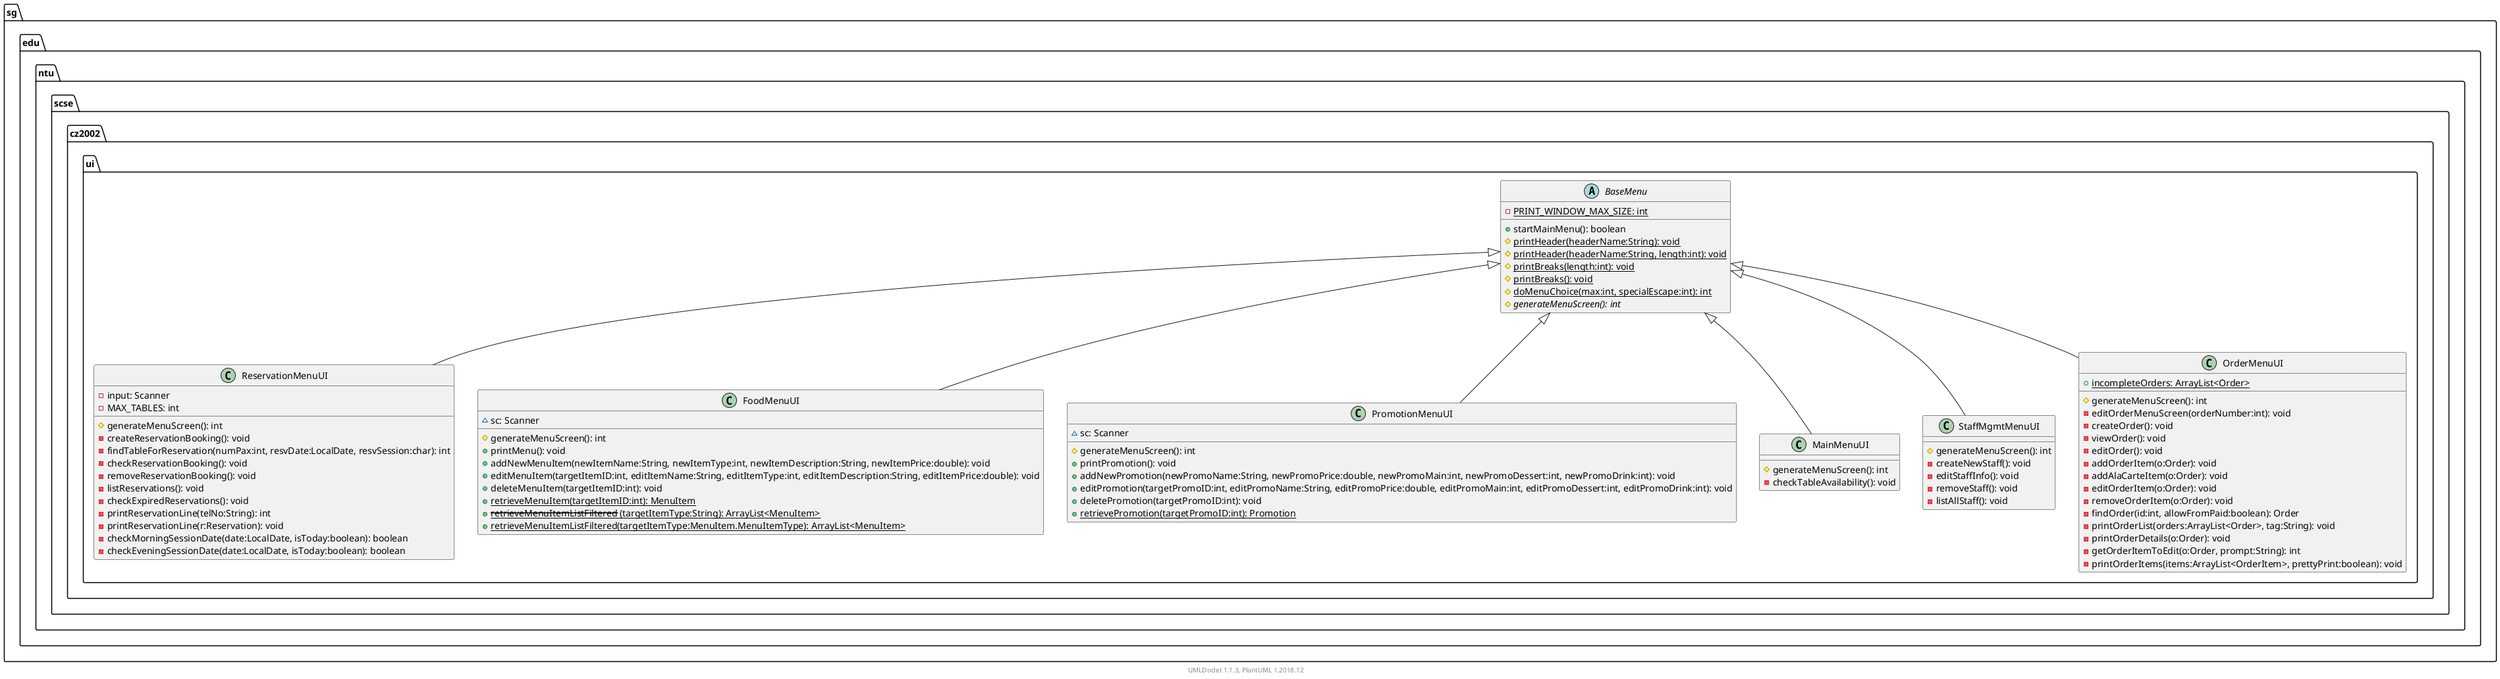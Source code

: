 @startuml

    namespace sg.edu.ntu.scse.cz2002.ui {

        class ReservationMenuUI [[../sg/edu/ntu/scse/cz2002/ui/ReservationMenuUI.html]] {
            -input: Scanner
            -MAX_TABLES: int
            #generateMenuScreen(): int
            -createReservationBooking(): void
            -findTableForReservation(numPax:int, resvDate:LocalDate, resvSession:char): int
            -checkReservationBooking(): void
            -removeReservationBooking(): void
            -listReservations(): void
            -checkExpiredReservations(): void
            -printReservationLine(telNo:String): int
            -printReservationLine(r:Reservation): void
            -checkMorningSessionDate(date:LocalDate, isToday:boolean): boolean
            -checkEveningSessionDate(date:LocalDate, isToday:boolean): boolean
        }

        class FoodMenuUI [[../sg/edu/ntu/scse/cz2002/ui/FoodMenuUI.html]] {
            ~sc: Scanner
            #generateMenuScreen(): int
            +printMenu(): void
            +addNewMenuItem(newItemName:String, newItemType:int, newItemDescription:String, newItemPrice:double): void
            +editMenuItem(targetItemID:int, editItemName:String, editItemType:int, editItemDescription:String, editItemPrice:double): void
            +deleteMenuItem(targetItemID:int): void
            {static} +retrieveMenuItem(targetItemID:int): MenuItem
            {static} + --retrieveMenuItemListFiltered-- (targetItemType:String): ArrayList<MenuItem>
            {static} +retrieveMenuItemListFiltered(targetItemType:MenuItem.MenuItemType): ArrayList<MenuItem>
        }

        class PromotionMenuUI [[../sg/edu/ntu/scse/cz2002/ui/PromotionMenuUI.html]] {
            ~sc: Scanner
            #generateMenuScreen(): int
            +printPromotion(): void
            +addNewPromotion(newPromoName:String, newPromoPrice:double, newPromoMain:int, newPromoDessert:int, newPromoDrink:int): void
            +editPromotion(targetPromoID:int, editPromoName:String, editPromoPrice:double, editPromoMain:int, editPromoDessert:int, editPromoDrink:int): void
            +deletePromotion(targetPromoID:int): void
            {static} +retrievePromotion(targetPromoID:int): Promotion
        }

        class MainMenuUI [[../sg/edu/ntu/scse/cz2002/ui/MainMenuUI.html]] {
            #generateMenuScreen(): int
            -checkTableAvailability(): void
        }

        class StaffMgmtMenuUI [[../sg/edu/ntu/scse/cz2002/ui/StaffMgmtMenuUI.html]] {
            #generateMenuScreen(): int
            -createNewStaff(): void
            -editStaffInfo(): void
            -removeStaff(): void
            -listAllStaff(): void
        }

        abstract class BaseMenu [[../sg/edu/ntu/scse/cz2002/ui/BaseMenu.html]] {
            {static} -PRINT_WINDOW_MAX_SIZE: int
            +startMainMenu(): boolean
            {static} #printHeader(headerName:String): void
            {static} #printHeader(headerName:String, length:int): void
            {static} #printBreaks(length:int): void
            {static} #printBreaks(): void
            {static} #doMenuChoice(max:int, specialEscape:int): int
            {abstract} #generateMenuScreen(): int
        }

        class OrderMenuUI [[../sg/edu/ntu/scse/cz2002/ui/OrderMenuUI.html]] {
            {static} +incompleteOrders: ArrayList<Order>
            #generateMenuScreen(): int
            -editOrderMenuScreen(orderNumber:int): void
            -createOrder(): void
            -viewOrder(): void
            -editOrder(): void
            -addOrderItem(o:Order): void
            -addAlaCarteItem(o:Order): void
            -editOrderItem(o:Order): void
            -removeOrderItem(o:Order): void
            -findOrder(id:int, allowFromPaid:boolean): Order
            -printOrderList(orders:ArrayList<Order>, tag:String): void
            -printOrderDetails(o:Order): void
            -getOrderItemToEdit(o:Order, prompt:String): int
            -printOrderItems(items:ArrayList<OrderItem>, prettyPrint:boolean): void
        }

        BaseMenu <|-- ReservationMenuUI

        BaseMenu <|-- FoodMenuUI

        BaseMenu <|-- PromotionMenuUI

        BaseMenu <|-- MainMenuUI

        BaseMenu <|-- StaffMgmtMenuUI

        BaseMenu <|-- OrderMenuUI

    }


    center footer UMLDoclet 1.1.3, PlantUML 1.2018.12
@enduml
